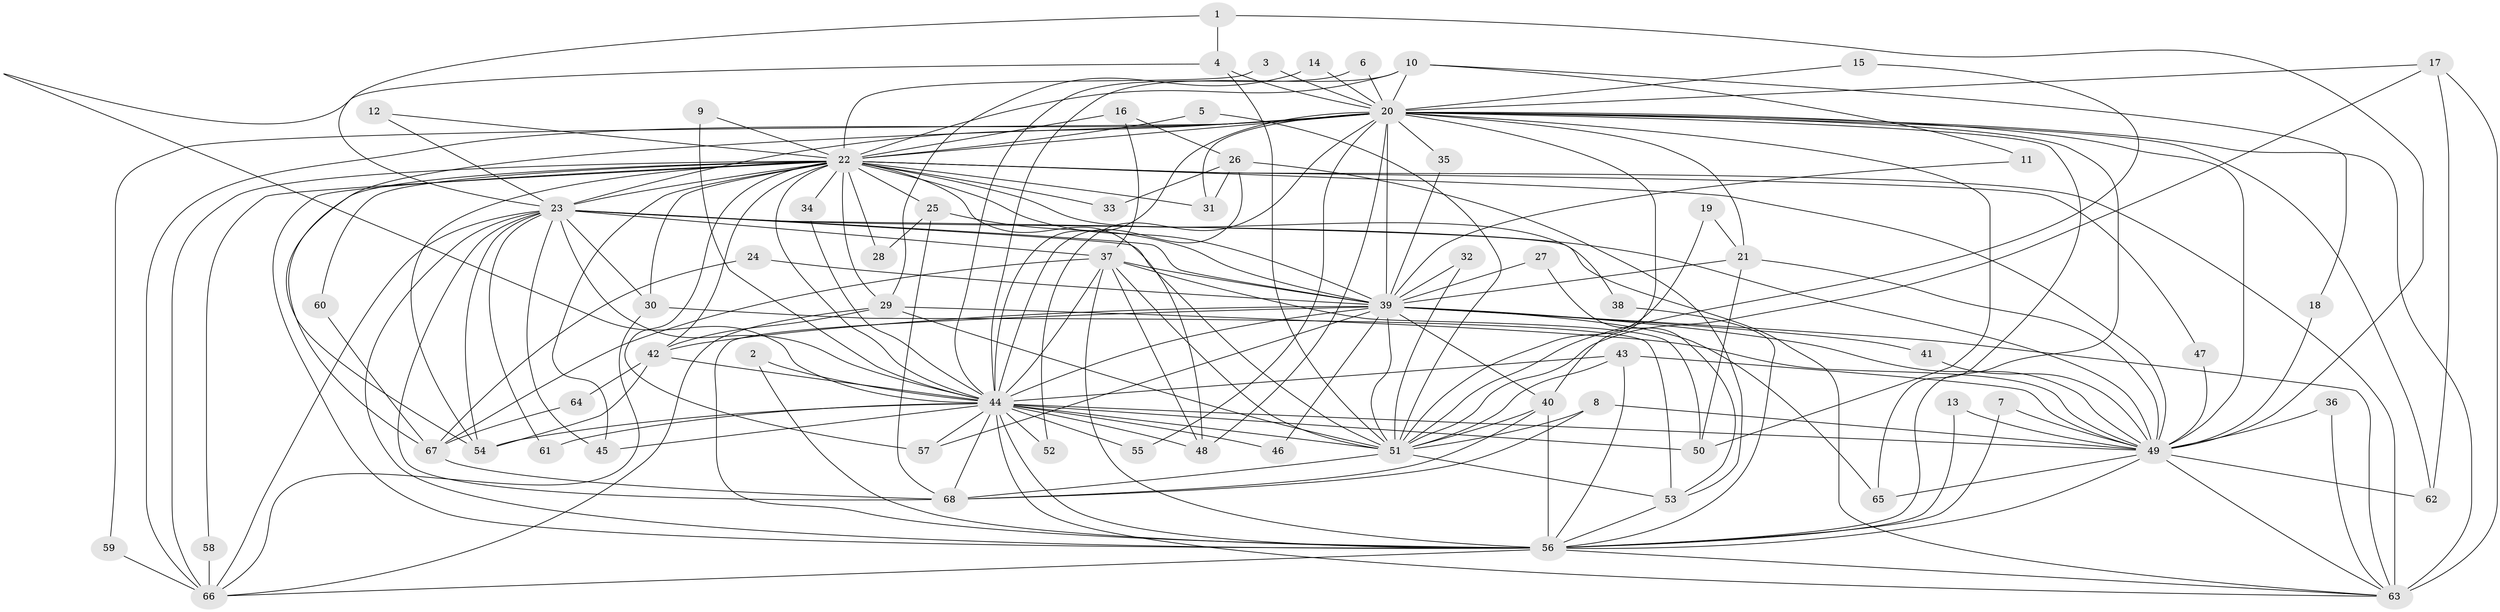 // original degree distribution, {25: 0.007407407407407408, 21: 0.007407407407407408, 17: 0.007407407407407408, 35: 0.007407407407407408, 24: 0.007407407407407408, 28: 0.007407407407407408, 30: 0.007407407407407408, 20: 0.007407407407407408, 13: 0.007407407407407408, 23: 0.007407407407407408, 3: 0.17037037037037037, 4: 0.1111111111111111, 7: 0.022222222222222223, 14: 0.007407407407407408, 2: 0.5703703703703704, 6: 0.022222222222222223, 5: 0.014814814814814815, 8: 0.007407407407407408}
// Generated by graph-tools (version 1.1) at 2025/49/03/09/25 03:49:31]
// undirected, 68 vertices, 187 edges
graph export_dot {
graph [start="1"]
  node [color=gray90,style=filled];
  1;
  2;
  3;
  4;
  5;
  6;
  7;
  8;
  9;
  10;
  11;
  12;
  13;
  14;
  15;
  16;
  17;
  18;
  19;
  20;
  21;
  22;
  23;
  24;
  25;
  26;
  27;
  28;
  29;
  30;
  31;
  32;
  33;
  34;
  35;
  36;
  37;
  38;
  39;
  40;
  41;
  42;
  43;
  44;
  45;
  46;
  47;
  48;
  49;
  50;
  51;
  52;
  53;
  54;
  55;
  56;
  57;
  58;
  59;
  60;
  61;
  62;
  63;
  64;
  65;
  66;
  67;
  68;
  1 -- 4 [weight=1.0];
  1 -- 23 [weight=1.0];
  1 -- 49 [weight=1.0];
  2 -- 44 [weight=1.0];
  2 -- 56 [weight=1.0];
  3 -- 20 [weight=1.0];
  3 -- 22 [weight=1.0];
  4 -- 20 [weight=1.0];
  4 -- 44 [weight=1.0];
  4 -- 51 [weight=1.0];
  5 -- 22 [weight=1.0];
  5 -- 51 [weight=1.0];
  6 -- 20 [weight=1.0];
  6 -- 44 [weight=1.0];
  7 -- 49 [weight=1.0];
  7 -- 56 [weight=1.0];
  8 -- 49 [weight=1.0];
  8 -- 51 [weight=1.0];
  8 -- 68 [weight=1.0];
  9 -- 22 [weight=1.0];
  9 -- 44 [weight=1.0];
  10 -- 11 [weight=1.0];
  10 -- 18 [weight=1.0];
  10 -- 20 [weight=1.0];
  10 -- 22 [weight=1.0];
  10 -- 44 [weight=1.0];
  11 -- 39 [weight=1.0];
  12 -- 22 [weight=1.0];
  12 -- 23 [weight=1.0];
  13 -- 49 [weight=1.0];
  13 -- 56 [weight=1.0];
  14 -- 20 [weight=1.0];
  14 -- 29 [weight=1.0];
  15 -- 20 [weight=1.0];
  15 -- 51 [weight=1.0];
  16 -- 22 [weight=1.0];
  16 -- 26 [weight=1.0];
  16 -- 37 [weight=1.0];
  17 -- 20 [weight=1.0];
  17 -- 51 [weight=1.0];
  17 -- 62 [weight=1.0];
  17 -- 63 [weight=1.0];
  18 -- 49 [weight=1.0];
  19 -- 21 [weight=1.0];
  19 -- 51 [weight=1.0];
  20 -- 21 [weight=2.0];
  20 -- 22 [weight=4.0];
  20 -- 23 [weight=2.0];
  20 -- 31 [weight=1.0];
  20 -- 35 [weight=1.0];
  20 -- 39 [weight=2.0];
  20 -- 40 [weight=1.0];
  20 -- 44 [weight=3.0];
  20 -- 48 [weight=1.0];
  20 -- 49 [weight=2.0];
  20 -- 50 [weight=2.0];
  20 -- 52 [weight=1.0];
  20 -- 54 [weight=1.0];
  20 -- 55 [weight=1.0];
  20 -- 56 [weight=2.0];
  20 -- 59 [weight=1.0];
  20 -- 62 [weight=1.0];
  20 -- 63 [weight=4.0];
  20 -- 65 [weight=1.0];
  20 -- 66 [weight=2.0];
  21 -- 39 [weight=1.0];
  21 -- 49 [weight=1.0];
  21 -- 50 [weight=1.0];
  22 -- 23 [weight=2.0];
  22 -- 25 [weight=1.0];
  22 -- 28 [weight=1.0];
  22 -- 29 [weight=1.0];
  22 -- 30 [weight=1.0];
  22 -- 31 [weight=1.0];
  22 -- 33 [weight=1.0];
  22 -- 34 [weight=2.0];
  22 -- 38 [weight=1.0];
  22 -- 39 [weight=4.0];
  22 -- 42 [weight=2.0];
  22 -- 44 [weight=2.0];
  22 -- 45 [weight=2.0];
  22 -- 47 [weight=1.0];
  22 -- 48 [weight=1.0];
  22 -- 49 [weight=2.0];
  22 -- 54 [weight=1.0];
  22 -- 56 [weight=3.0];
  22 -- 57 [weight=1.0];
  22 -- 58 [weight=1.0];
  22 -- 60 [weight=1.0];
  22 -- 63 [weight=2.0];
  22 -- 66 [weight=1.0];
  22 -- 67 [weight=2.0];
  23 -- 30 [weight=1.0];
  23 -- 37 [weight=1.0];
  23 -- 39 [weight=2.0];
  23 -- 44 [weight=1.0];
  23 -- 45 [weight=1.0];
  23 -- 49 [weight=1.0];
  23 -- 51 [weight=1.0];
  23 -- 54 [weight=1.0];
  23 -- 56 [weight=1.0];
  23 -- 61 [weight=1.0];
  23 -- 63 [weight=1.0];
  23 -- 66 [weight=1.0];
  23 -- 68 [weight=1.0];
  24 -- 39 [weight=1.0];
  24 -- 67 [weight=1.0];
  25 -- 28 [weight=1.0];
  25 -- 39 [weight=1.0];
  25 -- 68 [weight=1.0];
  26 -- 31 [weight=1.0];
  26 -- 33 [weight=1.0];
  26 -- 44 [weight=1.0];
  26 -- 53 [weight=1.0];
  27 -- 39 [weight=1.0];
  27 -- 53 [weight=1.0];
  29 -- 42 [weight=1.0];
  29 -- 49 [weight=1.0];
  29 -- 51 [weight=1.0];
  29 -- 66 [weight=1.0];
  30 -- 53 [weight=1.0];
  30 -- 66 [weight=1.0];
  32 -- 39 [weight=1.0];
  32 -- 51 [weight=1.0];
  34 -- 44 [weight=1.0];
  35 -- 39 [weight=1.0];
  36 -- 49 [weight=1.0];
  36 -- 63 [weight=1.0];
  37 -- 39 [weight=1.0];
  37 -- 44 [weight=1.0];
  37 -- 48 [weight=1.0];
  37 -- 50 [weight=1.0];
  37 -- 51 [weight=1.0];
  37 -- 56 [weight=1.0];
  37 -- 67 [weight=1.0];
  38 -- 56 [weight=1.0];
  39 -- 40 [weight=1.0];
  39 -- 41 [weight=1.0];
  39 -- 42 [weight=1.0];
  39 -- 44 [weight=2.0];
  39 -- 46 [weight=1.0];
  39 -- 49 [weight=1.0];
  39 -- 51 [weight=1.0];
  39 -- 56 [weight=1.0];
  39 -- 57 [weight=1.0];
  39 -- 63 [weight=1.0];
  39 -- 65 [weight=1.0];
  40 -- 51 [weight=1.0];
  40 -- 56 [weight=1.0];
  40 -- 68 [weight=1.0];
  41 -- 49 [weight=1.0];
  42 -- 44 [weight=1.0];
  42 -- 54 [weight=1.0];
  42 -- 64 [weight=1.0];
  43 -- 44 [weight=1.0];
  43 -- 49 [weight=1.0];
  43 -- 51 [weight=1.0];
  43 -- 56 [weight=1.0];
  44 -- 45 [weight=1.0];
  44 -- 46 [weight=1.0];
  44 -- 48 [weight=1.0];
  44 -- 49 [weight=2.0];
  44 -- 50 [weight=1.0];
  44 -- 51 [weight=1.0];
  44 -- 52 [weight=1.0];
  44 -- 54 [weight=1.0];
  44 -- 55 [weight=1.0];
  44 -- 56 [weight=1.0];
  44 -- 57 [weight=1.0];
  44 -- 61 [weight=1.0];
  44 -- 63 [weight=1.0];
  44 -- 68 [weight=1.0];
  47 -- 49 [weight=1.0];
  49 -- 56 [weight=1.0];
  49 -- 62 [weight=2.0];
  49 -- 63 [weight=1.0];
  49 -- 65 [weight=1.0];
  51 -- 53 [weight=1.0];
  51 -- 68 [weight=1.0];
  53 -- 56 [weight=1.0];
  56 -- 63 [weight=1.0];
  56 -- 66 [weight=1.0];
  58 -- 66 [weight=1.0];
  59 -- 66 [weight=1.0];
  60 -- 67 [weight=1.0];
  64 -- 67 [weight=1.0];
  67 -- 68 [weight=1.0];
}
